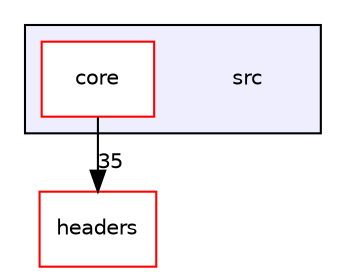 digraph "/home/runner/work/PEPITAS-Cryptocurrency/PEPITAS-Cryptocurrency/src" {
  compound=true
  node [ fontsize="10", fontname="Helvetica"];
  edge [ labelfontsize="10", labelfontname="Helvetica"];
  subgraph clusterdir_68267d1309a1af8e8297ef4c3efbcdba {
    graph [ bgcolor="#eeeeff", pencolor="black", label="" URL="dir_68267d1309a1af8e8297ef4c3efbcdba.html"];
    dir_68267d1309a1af8e8297ef4c3efbcdba [shape=plaintext label="src"];
    dir_aebb8dcc11953d78e620bbef0b9e2183 [shape=box label="core" color="red" fillcolor="white" style="filled" URL="dir_aebb8dcc11953d78e620bbef0b9e2183.html"];
  }
  dir_7f57b1e41c5acd0e859ae5f3a2b075a9 [shape=box label="headers" fillcolor="white" style="filled" color="red" URL="dir_7f57b1e41c5acd0e859ae5f3a2b075a9.html"];
  dir_aebb8dcc11953d78e620bbef0b9e2183->dir_7f57b1e41c5acd0e859ae5f3a2b075a9 [headlabel="35", labeldistance=1.5 headhref="dir_000008_000000.html"];
}
